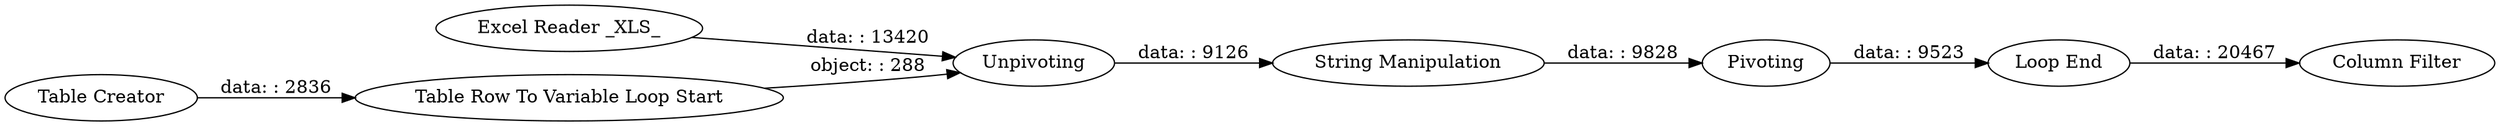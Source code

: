 digraph {
	"8134546669413088010_1" [label="Excel Reader _XLS_"]
	"8134546669413088010_8" [label="Column Filter"]
	"8134546669413088010_7" [label="Loop End"]
	"8134546669413088010_4" [label="String Manipulation"]
	"8134546669413088010_6" [label="Table Row To Variable Loop Start"]
	"8134546669413088010_2" [label=Unpivoting]
	"8134546669413088010_5" [label="Table Creator"]
	"8134546669413088010_3" [label=Pivoting]
	"8134546669413088010_3" -> "8134546669413088010_7" [label="data: : 9523"]
	"8134546669413088010_4" -> "8134546669413088010_3" [label="data: : 9828"]
	"8134546669413088010_2" -> "8134546669413088010_4" [label="data: : 9126"]
	"8134546669413088010_6" -> "8134546669413088010_2" [label="object: : 288"]
	"8134546669413088010_5" -> "8134546669413088010_6" [label="data: : 2836"]
	"8134546669413088010_1" -> "8134546669413088010_2" [label="data: : 13420"]
	"8134546669413088010_7" -> "8134546669413088010_8" [label="data: : 20467"]
	rankdir=LR
}
